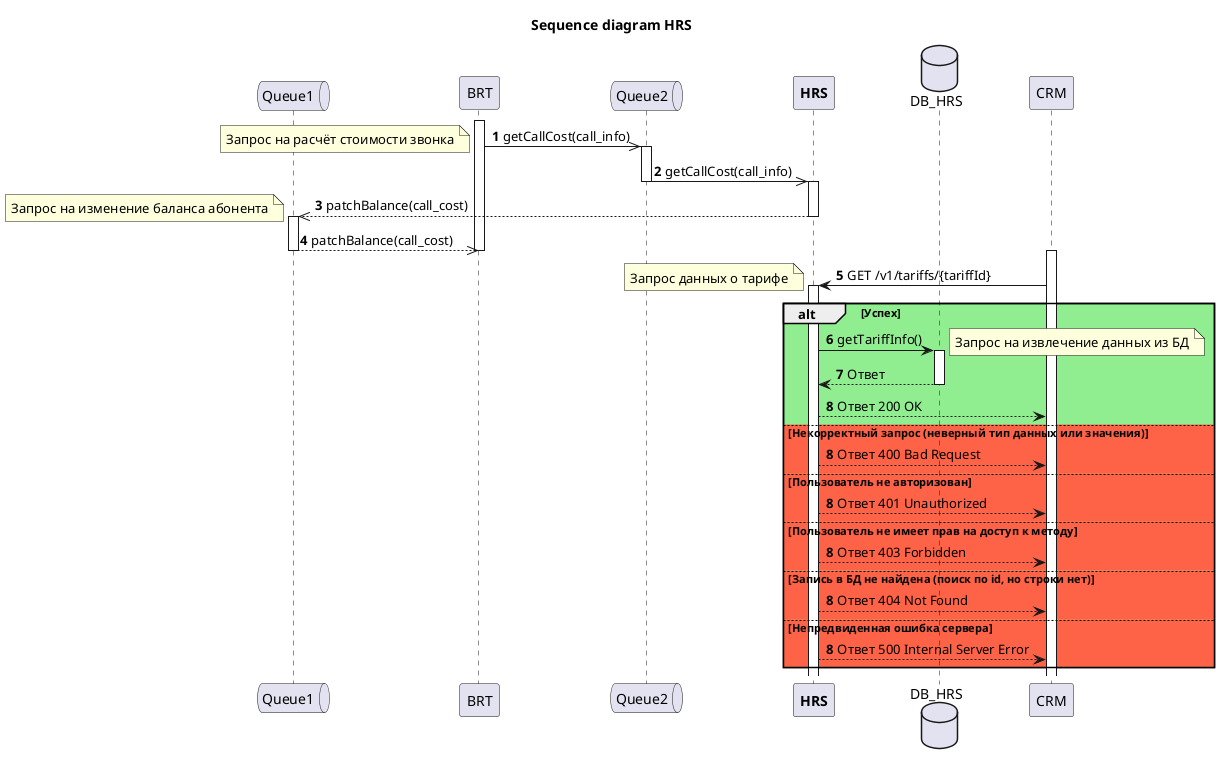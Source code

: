 @startuml Sequence diagram HRS

title: Sequence diagram HRS

autonumber

queue Queue1 as q1
participant BRT as b
queue Queue2 as q2
participant "**HRS**" as h
database DB_HRS as db_h
participant CRM as c

activate b
b ->> q2: getCallCost(call_info)
activate q2
note left: Запрос на расчёт стоимости звонка
q2 ->> h: getCallCost(call_info)
deactivate q2
activate h
h -->> q1: patchBalance(call_cost)
note left: Запрос на изменение баланса абонента
deactivate h
activate q1
q1 -->> b: patchBalance(call_cost)
deactivate q1
deactivate b



activate c
c -> h: GET /v1/tariffs/{tariffId}
note left: Запрос данных о тарифе
activate h
    alt #LightGreen Успех
        h -> db_h: getTariffInfo()
        note right: Запрос на извлечение данных из БД
        activate db_h
        db_h --> h: Ответ
        deactivate db_h
        h --> c: Ответ 200 ОК
    else #Tomato Некорректный запрос (неверный тип данных или значения)
        autonumber 8
        h --> c: Ответ 400 Bad Request
    else #Tomato Пользователь не авторизован
        autonumber 8
        h --> c: Ответ 401 Unauthorized
    else #Tomato Пользователь не имеет прав на доступ к методу
        autonumber 8
        h --> c: Ответ 403 Forbidden
    else #Tomato Запись в БД не найдена (поиск по id, но строки нет)
        autonumber 8
        h --> c: Ответ 404 Not Found
    else #Tomato Непредвиденная ошибка сервера
        autonumber 8
        h --> c: Ответ 500 Internal Server Error
    end
@enduml